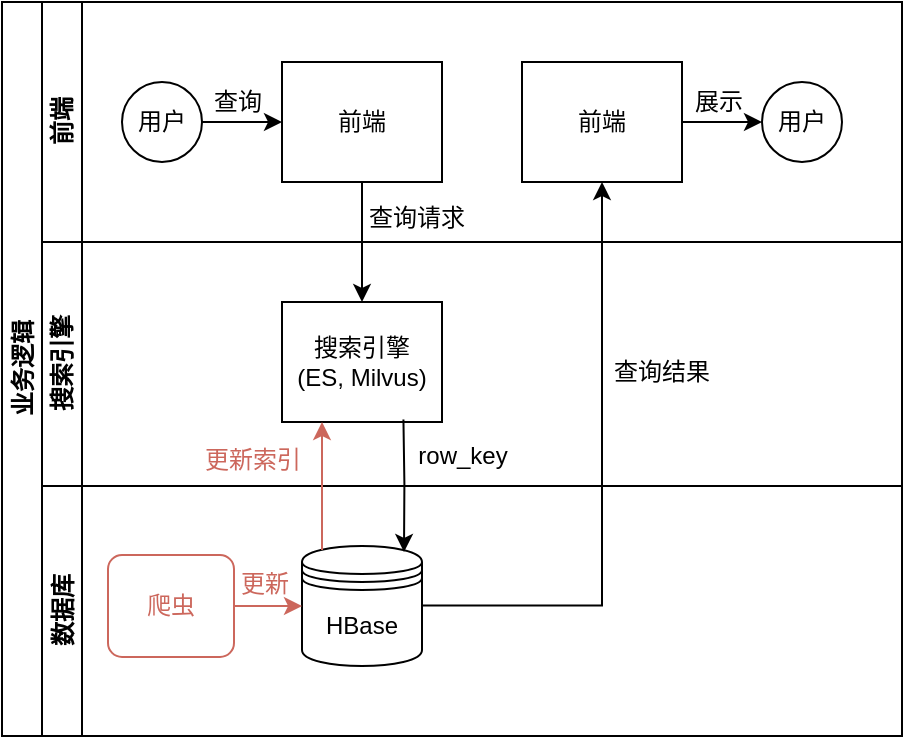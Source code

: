 <mxfile version="21.7.5" type="device">
  <diagram id="prtHgNgQTEPvFCAcTncT" name="Page-1">
    <mxGraphModel dx="691" dy="409" grid="0" gridSize="10" guides="1" tooltips="1" connect="1" arrows="1" fold="1" page="1" pageScale="1" pageWidth="827" pageHeight="1169" math="0" shadow="0">
      <root>
        <mxCell id="0" />
        <mxCell id="1" parent="0" />
        <mxCell id="dNxyNK7c78bLwvsdeMH5-19" value="业务逻辑" style="swimlane;html=1;childLayout=stackLayout;resizeParent=1;resizeParentMax=0;horizontal=0;startSize=20;horizontalStack=0;" parent="1" vertex="1">
          <mxGeometry x="120" y="120" width="450" height="367" as="geometry" />
        </mxCell>
        <mxCell id="dNxyNK7c78bLwvsdeMH5-20" value="前端" style="swimlane;html=1;startSize=20;horizontal=0;" parent="dNxyNK7c78bLwvsdeMH5-19" vertex="1">
          <mxGeometry x="20" width="430" height="120" as="geometry" />
        </mxCell>
        <mxCell id="dNxyNK7c78bLwvsdeMH5-25" value="" style="edgeStyle=orthogonalEdgeStyle;rounded=0;orthogonalLoop=1;jettySize=auto;html=1;" parent="dNxyNK7c78bLwvsdeMH5-20" source="dNxyNK7c78bLwvsdeMH5-23" target="dNxyNK7c78bLwvsdeMH5-24" edge="1">
          <mxGeometry relative="1" as="geometry" />
        </mxCell>
        <mxCell id="dNxyNK7c78bLwvsdeMH5-23" value="用户" style="ellipse;whiteSpace=wrap;html=1;" parent="dNxyNK7c78bLwvsdeMH5-20" vertex="1">
          <mxGeometry x="40" y="40" width="40" height="40" as="geometry" />
        </mxCell>
        <mxCell id="dNxyNK7c78bLwvsdeMH5-24" value="前端" style="rounded=0;whiteSpace=wrap;html=1;fontFamily=Helvetica;fontSize=12;fontColor=#000000;align=center;" parent="dNxyNK7c78bLwvsdeMH5-20" vertex="1">
          <mxGeometry x="120" y="30" width="80" height="60" as="geometry" />
        </mxCell>
        <mxCell id="dNxyNK7c78bLwvsdeMH5-33" value="" style="edgeStyle=orthogonalEdgeStyle;rounded=0;orthogonalLoop=1;jettySize=auto;html=1;endArrow=classic;endFill=1;" parent="dNxyNK7c78bLwvsdeMH5-20" source="dNxyNK7c78bLwvsdeMH5-30" target="dNxyNK7c78bLwvsdeMH5-32" edge="1">
          <mxGeometry relative="1" as="geometry" />
        </mxCell>
        <mxCell id="dNxyNK7c78bLwvsdeMH5-30" value="前端" style="rounded=0;whiteSpace=wrap;html=1;fontFamily=Helvetica;fontSize=12;fontColor=#000000;align=center;" parent="dNxyNK7c78bLwvsdeMH5-20" vertex="1">
          <mxGeometry x="240" y="30" width="80" height="60" as="geometry" />
        </mxCell>
        <mxCell id="dNxyNK7c78bLwvsdeMH5-32" value="用户" style="ellipse;whiteSpace=wrap;html=1;" parent="dNxyNK7c78bLwvsdeMH5-20" vertex="1">
          <mxGeometry x="360" y="40" width="40" height="40" as="geometry" />
        </mxCell>
        <mxCell id="KRQiNlC0XedZrAUa7FLm-19" value="查询" style="text;html=1;strokeColor=none;fillColor=none;align=center;verticalAlign=middle;whiteSpace=wrap;rounded=0;" parent="dNxyNK7c78bLwvsdeMH5-20" vertex="1">
          <mxGeometry x="68" y="40" width="60" height="20" as="geometry" />
        </mxCell>
        <mxCell id="KRQiNlC0XedZrAUa7FLm-20" value="查询请求" style="text;html=1;align=center;verticalAlign=middle;resizable=0;points=[];autosize=1;strokeColor=none;fillColor=none;" parent="dNxyNK7c78bLwvsdeMH5-20" vertex="1">
          <mxGeometry x="152" y="93" width="70" height="30" as="geometry" />
        </mxCell>
        <mxCell id="KRQiNlC0XedZrAUa7FLm-22" value="展示" style="text;html=1;align=center;verticalAlign=middle;resizable=0;points=[];autosize=1;strokeColor=none;fillColor=none;" parent="dNxyNK7c78bLwvsdeMH5-20" vertex="1">
          <mxGeometry x="313" y="35" width="50" height="30" as="geometry" />
        </mxCell>
        <mxCell id="dNxyNK7c78bLwvsdeMH5-21" value="搜索引擎" style="swimlane;html=1;startSize=20;horizontal=0;" parent="dNxyNK7c78bLwvsdeMH5-19" vertex="1">
          <mxGeometry x="20" y="120" width="430" height="122" as="geometry" />
        </mxCell>
        <mxCell id="dNxyNK7c78bLwvsdeMH5-26" value="搜索引擎&lt;br&gt;(ES, Milvus)" style="rounded=0;whiteSpace=wrap;html=1;fontFamily=Helvetica;fontSize=12;fontColor=#000000;align=center;" parent="dNxyNK7c78bLwvsdeMH5-21" vertex="1">
          <mxGeometry x="120" y="30" width="80" height="60" as="geometry" />
        </mxCell>
        <mxCell id="KRQiNlC0XedZrAUa7FLm-17" value="查询结果" style="text;html=1;strokeColor=none;fillColor=none;align=center;verticalAlign=middle;whiteSpace=wrap;rounded=0;" parent="dNxyNK7c78bLwvsdeMH5-21" vertex="1">
          <mxGeometry x="280" y="50" width="60" height="30" as="geometry" />
        </mxCell>
        <mxCell id="47hiquNbWXp12o-8dq9D-1" value="row_key" style="text;html=1;align=center;verticalAlign=middle;resizable=0;points=[];autosize=1;strokeColor=none;fillColor=none;" vertex="1" parent="dNxyNK7c78bLwvsdeMH5-21">
          <mxGeometry x="175" y="92" width="70" height="30" as="geometry" />
        </mxCell>
        <mxCell id="47hiquNbWXp12o-8dq9D-7" value="更新索引" style="text;html=1;align=center;verticalAlign=middle;resizable=0;points=[];autosize=1;strokeColor=none;fillColor=none;fontColor=#CC675C;" vertex="1" parent="dNxyNK7c78bLwvsdeMH5-21">
          <mxGeometry x="72" y="96" width="66" height="26" as="geometry" />
        </mxCell>
        <mxCell id="dNxyNK7c78bLwvsdeMH5-22" value="数据库" style="swimlane;html=1;startSize=20;horizontal=0;" parent="dNxyNK7c78bLwvsdeMH5-19" vertex="1">
          <mxGeometry x="20" y="242" width="430" height="125" as="geometry" />
        </mxCell>
        <mxCell id="dNxyNK7c78bLwvsdeMH5-37" value="" style="edgeStyle=orthogonalEdgeStyle;rounded=0;orthogonalLoop=1;jettySize=auto;html=1;endArrow=classic;endFill=1;entryX=0.5;entryY=1;entryDx=0;entryDy=0;" parent="dNxyNK7c78bLwvsdeMH5-22" target="dNxyNK7c78bLwvsdeMH5-30" edge="1">
          <mxGeometry relative="1" as="geometry">
            <mxPoint x="190" y="59.739" as="sourcePoint" />
            <mxPoint x="280" y="-40" as="targetPoint" />
            <Array as="points">
              <mxPoint x="280" y="60" />
            </Array>
          </mxGeometry>
        </mxCell>
        <mxCell id="KRQiNlC0XedZrAUa7FLm-15" value="HBase" style="shape=datastore;whiteSpace=wrap;html=1;" parent="dNxyNK7c78bLwvsdeMH5-22" vertex="1">
          <mxGeometry x="130" y="30" width="60" height="60" as="geometry" />
        </mxCell>
        <mxCell id="47hiquNbWXp12o-8dq9D-3" style="edgeStyle=orthogonalEdgeStyle;rounded=0;orthogonalLoop=1;jettySize=auto;html=1;exitX=1;exitY=0.5;exitDx=0;exitDy=0;entryX=0;entryY=0.5;entryDx=0;entryDy=0;strokeColor=#CC675C;" edge="1" parent="dNxyNK7c78bLwvsdeMH5-22" source="47hiquNbWXp12o-8dq9D-2" target="KRQiNlC0XedZrAUa7FLm-15">
          <mxGeometry relative="1" as="geometry" />
        </mxCell>
        <mxCell id="47hiquNbWXp12o-8dq9D-2" value="&lt;font color=&quot;#cc675c&quot;&gt;爬虫&lt;/font&gt;" style="rounded=1;whiteSpace=wrap;html=1;absoluteArcSize=1;arcSize=14;strokeWidth=1;strokeColor=#CC675C;fillColor=#FFFFFF;" vertex="1" parent="dNxyNK7c78bLwvsdeMH5-22">
          <mxGeometry x="33" y="34.5" width="63" height="51" as="geometry" />
        </mxCell>
        <mxCell id="47hiquNbWXp12o-8dq9D-4" value="&lt;font color=&quot;#cc675c&quot;&gt;更新&lt;/font&gt;" style="text;html=1;align=center;verticalAlign=middle;resizable=0;points=[];autosize=1;strokeColor=none;fillColor=none;" vertex="1" parent="dNxyNK7c78bLwvsdeMH5-22">
          <mxGeometry x="90" y="36" width="42" height="26" as="geometry" />
        </mxCell>
        <mxCell id="KRQiNlC0XedZrAUa7FLm-1" style="edgeStyle=orthogonalEdgeStyle;rounded=0;orthogonalLoop=1;jettySize=auto;html=1;endArrow=classic;endFill=1;exitX=0.5;exitY=1;exitDx=0;exitDy=0;entryX=0.5;entryY=0;entryDx=0;entryDy=0;" parent="dNxyNK7c78bLwvsdeMH5-19" source="dNxyNK7c78bLwvsdeMH5-24" target="dNxyNK7c78bLwvsdeMH5-26" edge="1">
          <mxGeometry relative="1" as="geometry">
            <mxPoint x="310" y="210" as="sourcePoint" />
            <mxPoint x="310" y="270" as="targetPoint" />
          </mxGeometry>
        </mxCell>
        <mxCell id="dNxyNK7c78bLwvsdeMH5-35" style="edgeStyle=orthogonalEdgeStyle;rounded=0;orthogonalLoop=1;jettySize=auto;html=1;endArrow=classic;endFill=1;exitX=0.196;exitY=-0.042;exitDx=0;exitDy=0;entryX=0.85;entryY=0.05;entryDx=0;entryDy=0;entryPerimeter=0;exitPerimeter=0;" parent="dNxyNK7c78bLwvsdeMH5-19" edge="1" target="KRQiNlC0XedZrAUa7FLm-15">
          <mxGeometry relative="1" as="geometry">
            <mxPoint x="200.72" y="208.74" as="sourcePoint" />
            <mxPoint x="179.71" y="270" as="targetPoint" />
          </mxGeometry>
        </mxCell>
        <mxCell id="47hiquNbWXp12o-8dq9D-6" value="" style="endArrow=classic;html=1;rounded=0;entryX=0.25;entryY=1;entryDx=0;entryDy=0;exitX=0.15;exitY=0.05;exitDx=0;exitDy=0;exitPerimeter=0;strokeColor=#CC675C;" edge="1" parent="dNxyNK7c78bLwvsdeMH5-19">
          <mxGeometry width="50" height="50" relative="1" as="geometry">
            <mxPoint x="160" y="274" as="sourcePoint" />
            <mxPoint x="160" y="210" as="targetPoint" />
          </mxGeometry>
        </mxCell>
      </root>
    </mxGraphModel>
  </diagram>
</mxfile>
